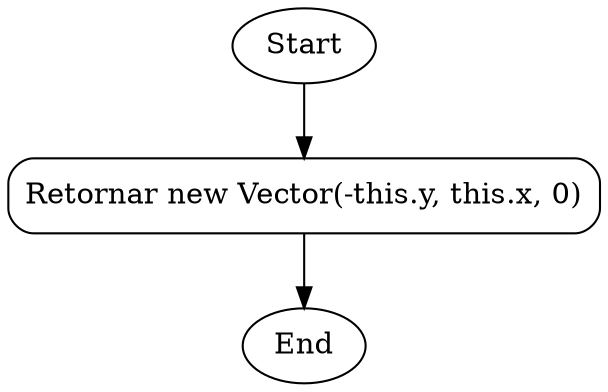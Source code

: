 digraph G_Orthogonal2d {
    // Grafo para el getter orthogonal2d
    // Complejidad Ciclomática: 1
    rankdir=TB;
    node [shape=box, style=rounded];

    Start [shape=ellipse];
    End [shape=ellipse];

    A [label="Retornar new Vector(-this.y, this.x, 0)"];

    Start -> A -> End;
}
